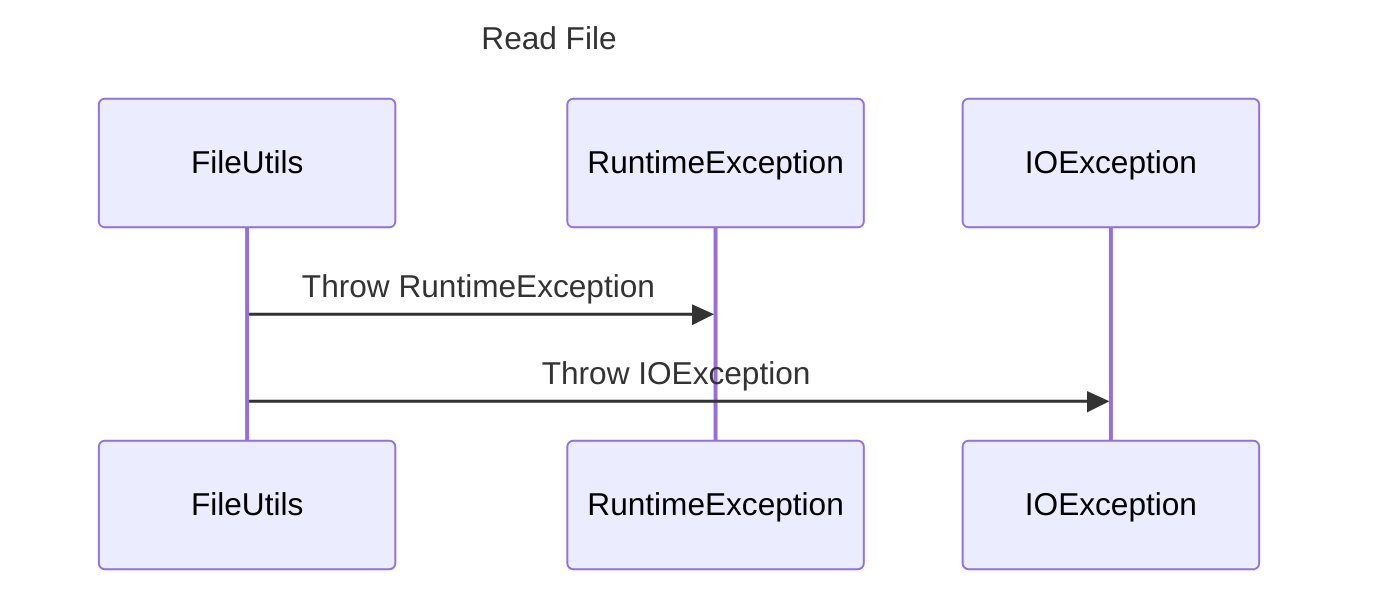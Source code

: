 ---
title: Read File
---

sequenceDiagram
    participant FileUtils
    participant RuntimeException
    participant IOException

    FileUtils->>RuntimeException: Throw RuntimeException
    FileUtils->>IOException: Throw IOException